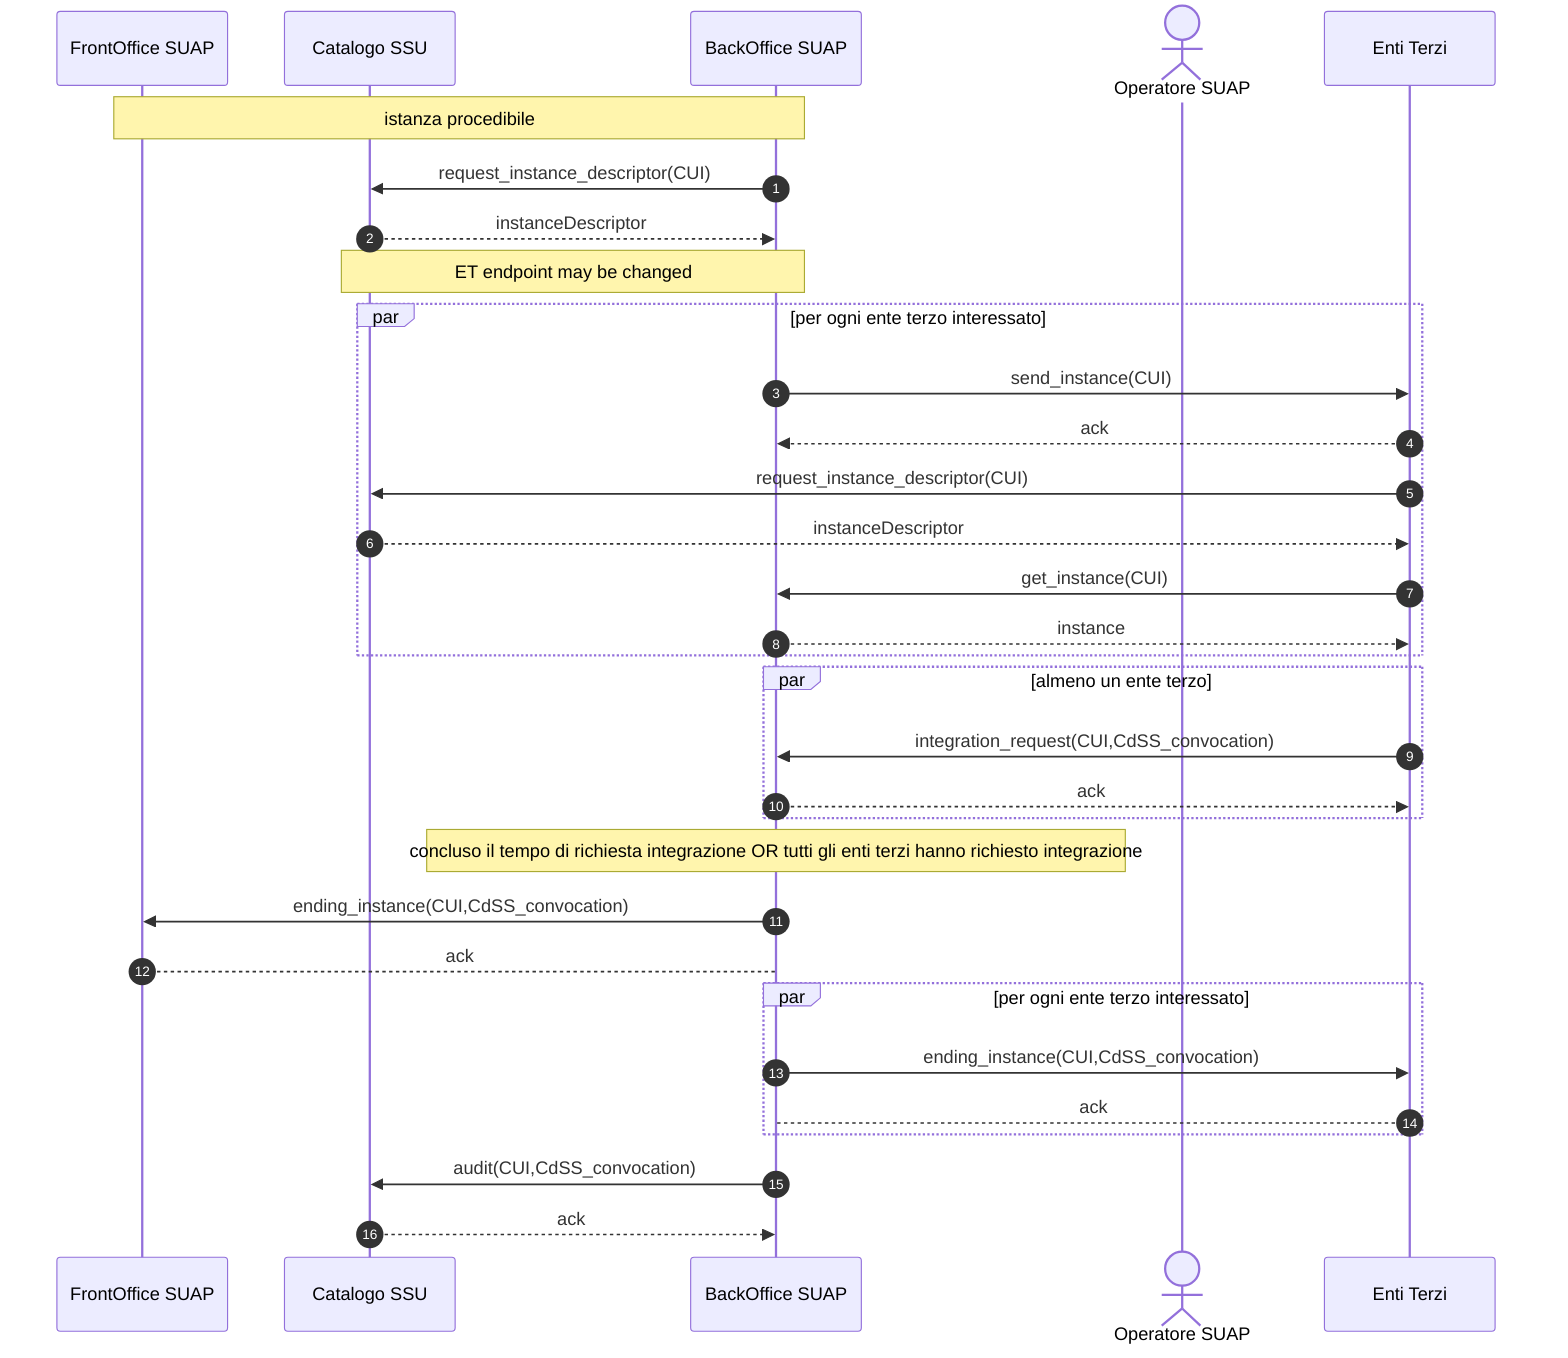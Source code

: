 sequenceDiagram
    autonumber
       
    participant F as FrontOffice SUAP
    participant C as Catalogo SSU    
    participant B as BackOffice SUAP    
    actor O as Operatore SUAP    
    participant E as Enti Terzi    
   
    Note over F,B: istanza procedibile
    B ->> C: request_instance_descriptor(CUI)
    C -->> B: instanceDescriptor
    Note over C,B: ET endpoint may be changed
    
    par per ogni ente terzo interessato        
        B ->> E: send_instance(CUI)
        E -->> B: ack
        E ->> C: request_instance_descriptor(CUI)
        C -->> E: instanceDescriptor
        E ->> B: get_instance(CUI)
        B -->> E: instance
    end
        
    par almeno un ente terzo
        E ->> B: integration_request(CUI,CdSS_convocation)
        B -->> E: ack            
    end

    Note over B: concluso il tempo di richiesta integrazione OR tutti gli enti terzi hanno richiesto integrazione
    B ->> F: ending_instance(CUI,CdSS_convocation)
    F --> B: ack            
    par per ogni ente terzo interessato
        B ->> E: ending_instance(CUI,CdSS_convocation)
        E --> B: ack
    end
    B ->> C: audit(CUI,CdSS_convocation)
    C -->> B: ack